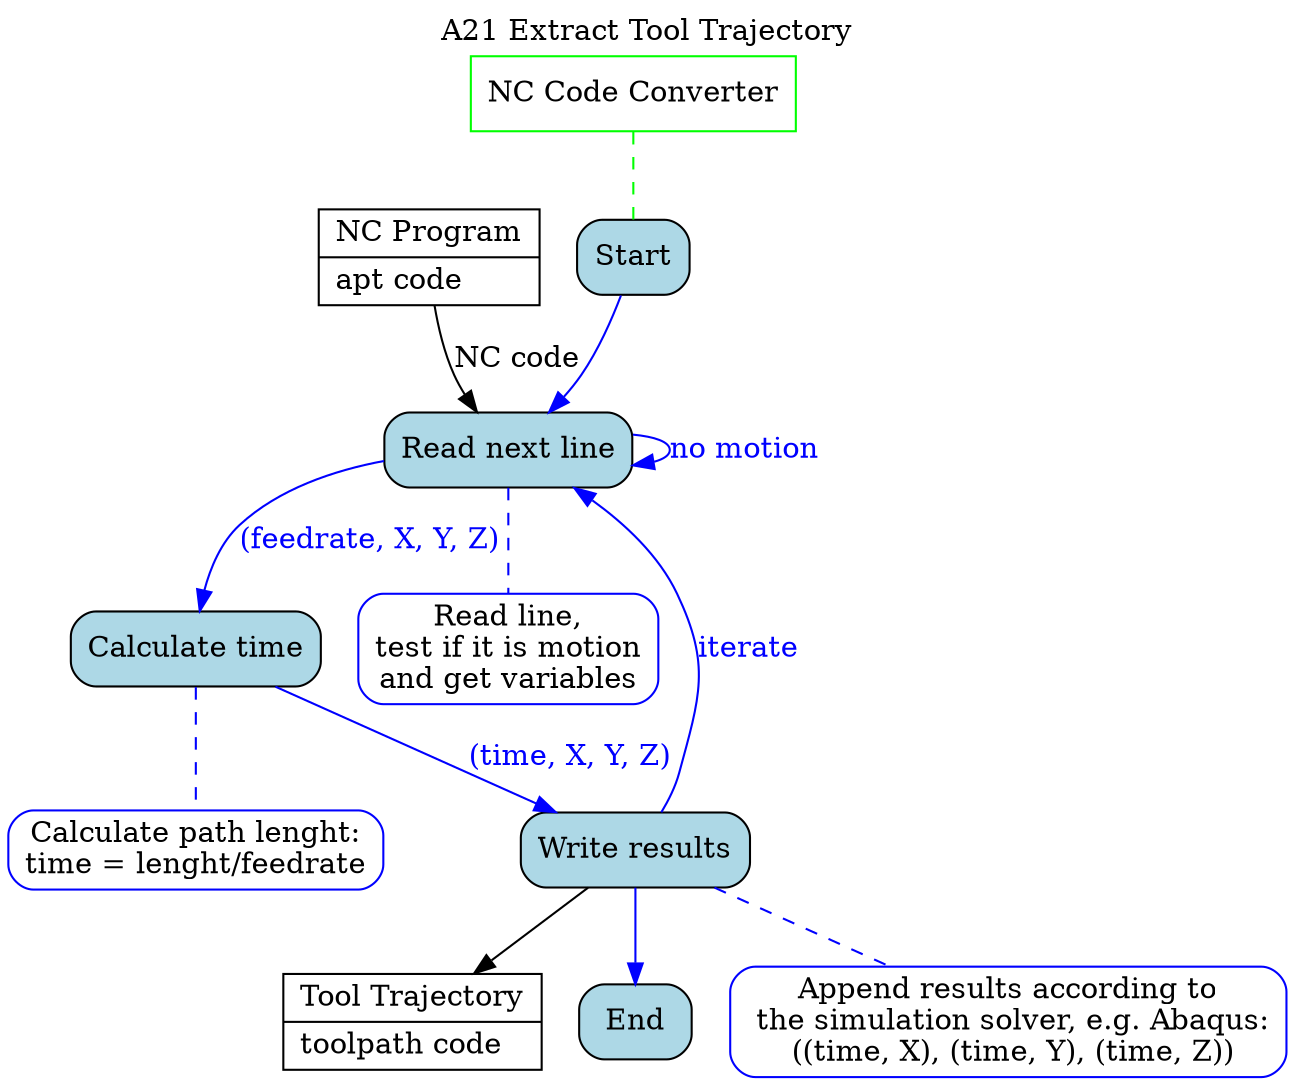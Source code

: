 digraph behaviourmodel {


# activity title
labelloc="t"
label="A21 Extract Tool Trajectory"

# inputs and outputs
node [shape=record, style=filled, fillcolor=white, color=black]
program [label="{NC Program | apt code \l}"]
path [label="{Tool Trajectory | toolpath code \l}"]

# mechanisms
node [shape=box, style=filled, fillcolor=white, color=green]
converter [label="NC Code Converter"]

# tasks definition
node [shape=box, style="filled, rounded", fillcolor=lightblue, color=black]
Start
t1 [label="Read next line"]
t2 [label="Calculate time"]
t3 [label="Write results"]
End

# rules
node [shape=box, style="filled, rounded", fillcolor=white, color=blue]
r1 [label="Read line,\ntest if it is motion\nand get variables"]
r2 [label="Calculate path lenght:\ntime = lenght/feedrate"]
r3 [label="Append results according to\n the simulation solver, e.g. Abaqus:\n ((time, X), (time, Y), (time, Z))"]

# attaching rules
edge [dir=none, color=blue, style=dashed]
t1 -> r1
t2 -> r2
t3 -> r3

# task sequence
edge [dir=forward, color=blue, fontcolor=blue, style=solid]
Start -> t1
t1 -> t1 [label="no motion"]
t1 -> t2 [label="(feedrate, X, Y, Z)"]
t2 -> t3 [label="(time, X, Y, Z)"]
t3 -> t1 [label="iterate"]
t3 -> End

# attaching mechanisms
edge [dir=none, color=green, style=dashed]
converter -> Start

# attaching inputs and outputs
edge [dir=forward, color=black, fontcolor=black, style=solid]
program -> t1 [label="NC code"]
t3 -> path

}

